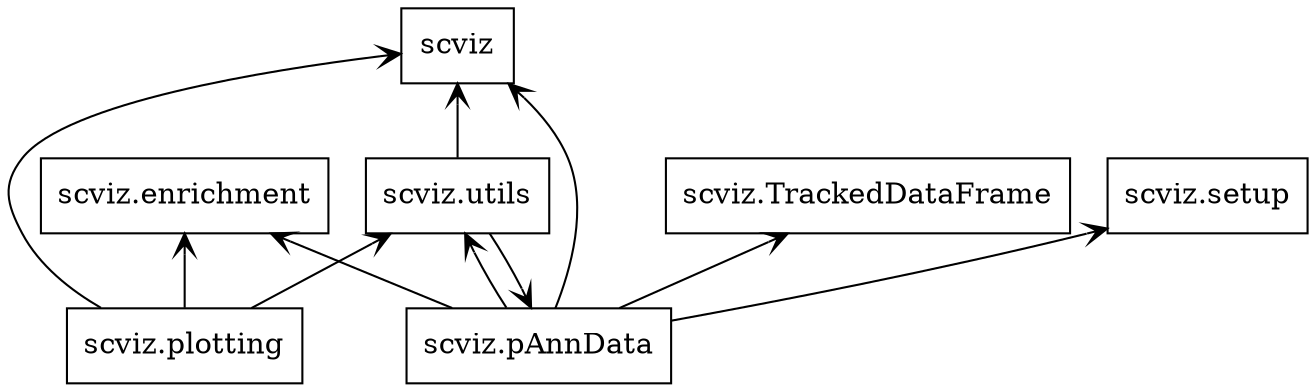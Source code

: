 digraph "packages" {
rankdir=BT
charset="utf-8"
"scviz" [color="black", label="scviz", shape="box", style="solid"];
"scviz.TrackedDataFrame" [color="black", label="scviz.TrackedDataFrame", shape="box", style="solid"];
"scviz.enrichment" [color="black", label="scviz.enrichment", shape="box", style="solid"];
"scviz.pAnnData" [color="black", label="scviz.pAnnData", shape="box", style="solid"];
"scviz.plotting" [color="black", label="scviz.plotting", shape="box", style="solid"];
"scviz.setup" [color="black", label="scviz.setup", shape="box", style="solid"];
"scviz.utils" [color="black", label="scviz.utils", shape="box", style="solid"];
"scviz.pAnnData" -> "scviz" [arrowhead="open", arrowtail="none"];
"scviz.pAnnData" -> "scviz.TrackedDataFrame" [arrowhead="open", arrowtail="none"];
"scviz.pAnnData" -> "scviz.enrichment" [arrowhead="open", arrowtail="none"];
"scviz.pAnnData" -> "scviz.setup" [arrowhead="open", arrowtail="none"];
"scviz.pAnnData" -> "scviz.utils" [arrowhead="open", arrowtail="none"];
"scviz.plotting" -> "scviz" [arrowhead="open", arrowtail="none"];
"scviz.plotting" -> "scviz.enrichment" [arrowhead="open", arrowtail="none"];
"scviz.plotting" -> "scviz.utils" [arrowhead="open", arrowtail="none"];
"scviz.utils" -> "scviz" [arrowhead="open", arrowtail="none"];
"scviz.utils" -> "scviz.pAnnData" [arrowhead="open", arrowtail="none"];
}
